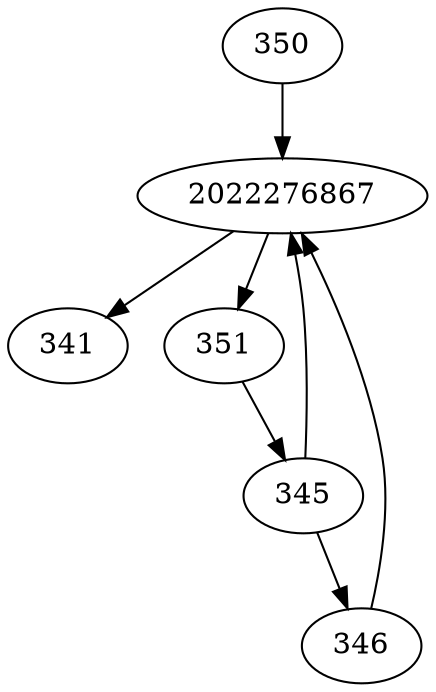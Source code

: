 strict digraph  {
2022276867;
341;
345;
346;
350;
351;
2022276867 -> 341;
2022276867 -> 351;
345 -> 2022276867;
345 -> 346;
346 -> 2022276867;
350 -> 2022276867;
351 -> 345;
}
